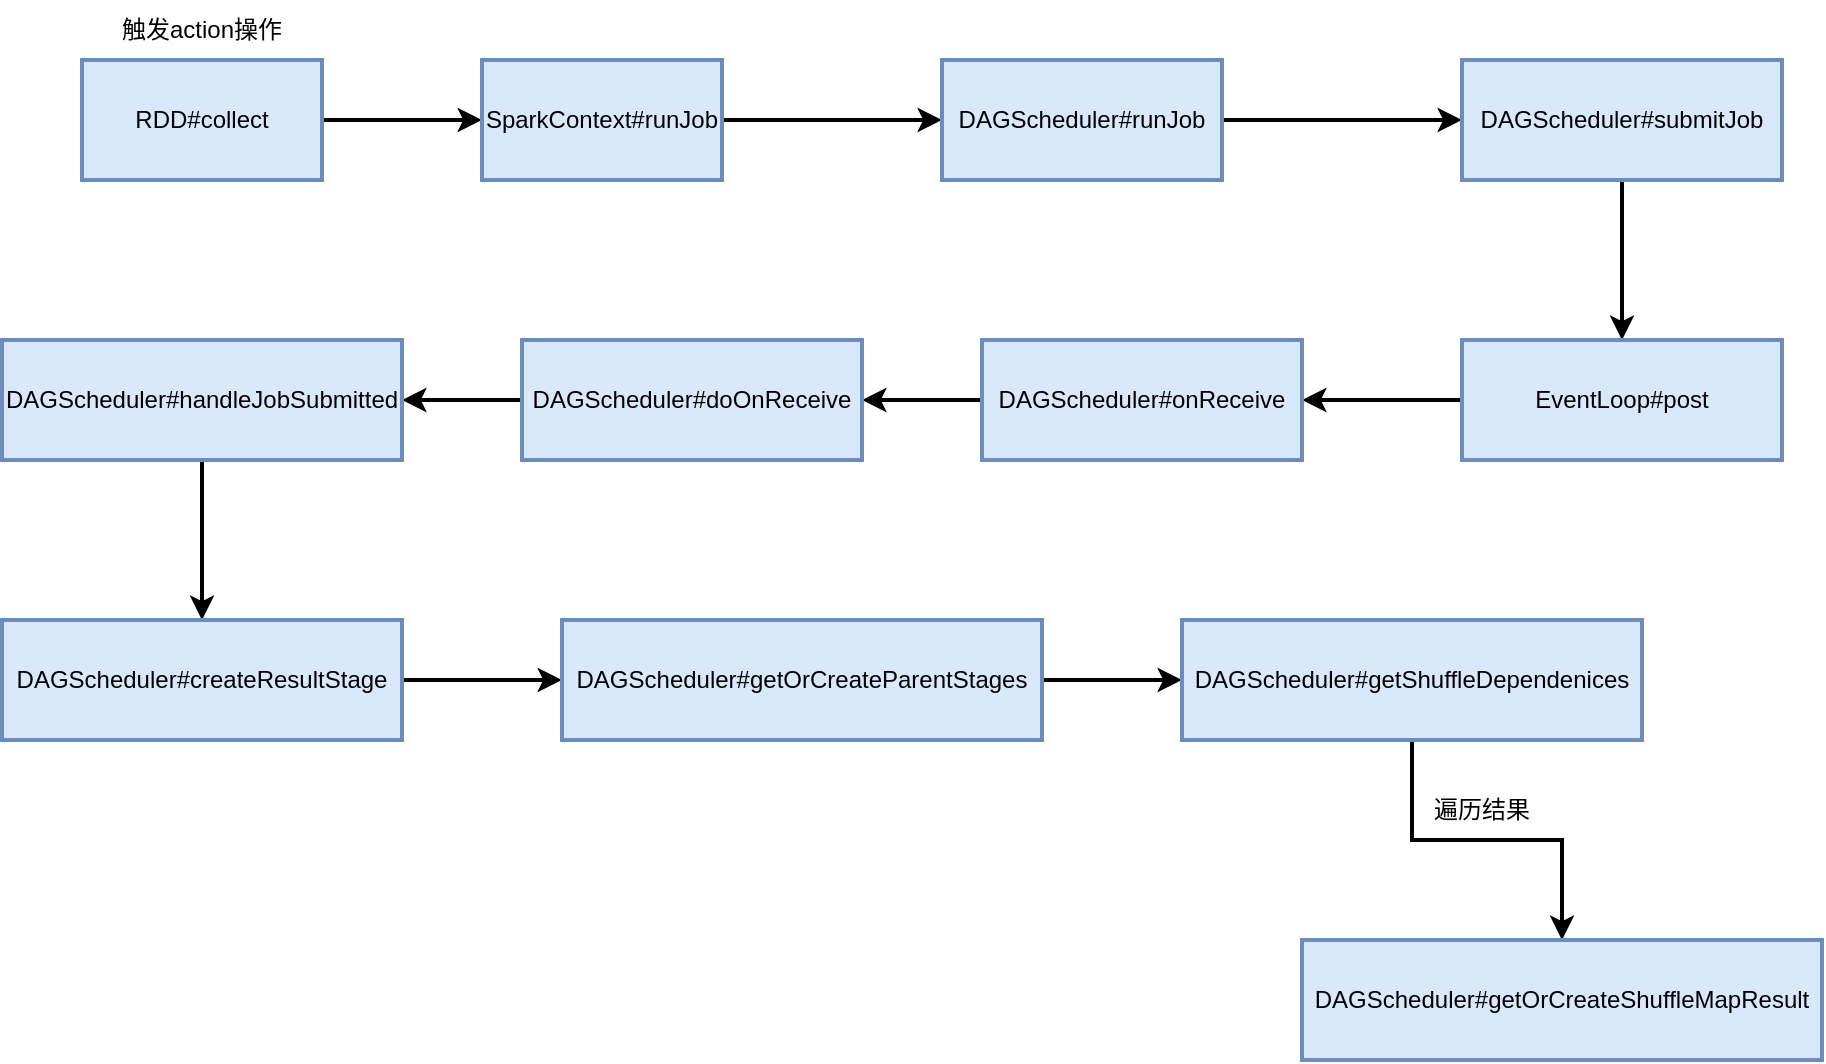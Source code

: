 <mxfile version="20.8.3" type="github">
  <diagram id="2OYnbzqB7NX03Sb6iwoC" name="第 1 页">
    <mxGraphModel dx="1781" dy="616" grid="1" gridSize="10" guides="1" tooltips="1" connect="1" arrows="1" fold="1" page="1" pageScale="1" pageWidth="827" pageHeight="1169" math="0" shadow="0">
      <root>
        <mxCell id="0" />
        <mxCell id="1" parent="0" />
        <mxCell id="-KdQxgFjv8G8Ud2fllDU-3" value="" style="edgeStyle=orthogonalEdgeStyle;rounded=0;orthogonalLoop=1;jettySize=auto;html=1;targetPerimeterSpacing=0;strokeWidth=2;" edge="1" parent="1" source="-KdQxgFjv8G8Ud2fllDU-1" target="-KdQxgFjv8G8Ud2fllDU-2">
          <mxGeometry relative="1" as="geometry" />
        </mxCell>
        <mxCell id="-KdQxgFjv8G8Ud2fllDU-1" value="RDD#collect" style="rounded=0;whiteSpace=wrap;html=1;fillColor=#dae8fc;strokeColor=#6c8ebf;strokeWidth=2;" vertex="1" parent="1">
          <mxGeometry x="-40" y="70" width="120" height="60" as="geometry" />
        </mxCell>
        <mxCell id="-KdQxgFjv8G8Ud2fllDU-8" value="" style="edgeStyle=orthogonalEdgeStyle;rounded=0;orthogonalLoop=1;jettySize=auto;html=1;strokeWidth=2;targetPerimeterSpacing=0;" edge="1" parent="1" source="-KdQxgFjv8G8Ud2fllDU-2" target="-KdQxgFjv8G8Ud2fllDU-7">
          <mxGeometry relative="1" as="geometry" />
        </mxCell>
        <mxCell id="-KdQxgFjv8G8Ud2fllDU-2" value="SparkContext#runJob" style="rounded=0;whiteSpace=wrap;html=1;fillColor=#dae8fc;strokeColor=#6c8ebf;strokeWidth=2;" vertex="1" parent="1">
          <mxGeometry x="160" y="70" width="120" height="60" as="geometry" />
        </mxCell>
        <mxCell id="-KdQxgFjv8G8Ud2fllDU-4" value="触发action操作" style="text;html=1;strokeColor=none;fillColor=none;align=center;verticalAlign=middle;whiteSpace=wrap;rounded=0;strokeWidth=2;" vertex="1" parent="1">
          <mxGeometry x="-30" y="40" width="100" height="30" as="geometry" />
        </mxCell>
        <mxCell id="-KdQxgFjv8G8Ud2fllDU-12" value="" style="edgeStyle=orthogonalEdgeStyle;rounded=0;orthogonalLoop=1;jettySize=auto;html=1;strokeWidth=2;targetPerimeterSpacing=0;" edge="1" parent="1" source="-KdQxgFjv8G8Ud2fllDU-7" target="-KdQxgFjv8G8Ud2fllDU-11">
          <mxGeometry relative="1" as="geometry" />
        </mxCell>
        <mxCell id="-KdQxgFjv8G8Ud2fllDU-7" value="DAGScheduler#runJob" style="rounded=0;whiteSpace=wrap;html=1;fillColor=#dae8fc;strokeColor=#6c8ebf;strokeWidth=2;" vertex="1" parent="1">
          <mxGeometry x="390" y="70" width="140" height="60" as="geometry" />
        </mxCell>
        <mxCell id="-KdQxgFjv8G8Ud2fllDU-14" value="" style="edgeStyle=orthogonalEdgeStyle;rounded=0;orthogonalLoop=1;jettySize=auto;html=1;strokeWidth=2;targetPerimeterSpacing=0;" edge="1" parent="1" source="-KdQxgFjv8G8Ud2fllDU-11" target="-KdQxgFjv8G8Ud2fllDU-13">
          <mxGeometry relative="1" as="geometry" />
        </mxCell>
        <mxCell id="-KdQxgFjv8G8Ud2fllDU-11" value="DAGScheduler#submitJob" style="rounded=0;whiteSpace=wrap;html=1;fillColor=#dae8fc;strokeColor=#6c8ebf;strokeWidth=2;" vertex="1" parent="1">
          <mxGeometry x="650" y="70" width="160" height="60" as="geometry" />
        </mxCell>
        <mxCell id="-KdQxgFjv8G8Ud2fllDU-16" value="" style="edgeStyle=orthogonalEdgeStyle;rounded=0;orthogonalLoop=1;jettySize=auto;html=1;strokeWidth=2;targetPerimeterSpacing=0;" edge="1" parent="1" source="-KdQxgFjv8G8Ud2fllDU-13" target="-KdQxgFjv8G8Ud2fllDU-15">
          <mxGeometry relative="1" as="geometry" />
        </mxCell>
        <mxCell id="-KdQxgFjv8G8Ud2fllDU-13" value="EventLoop#post" style="rounded=0;whiteSpace=wrap;html=1;fillColor=#dae8fc;strokeColor=#6c8ebf;strokeWidth=2;" vertex="1" parent="1">
          <mxGeometry x="650" y="210" width="160" height="60" as="geometry" />
        </mxCell>
        <mxCell id="-KdQxgFjv8G8Ud2fllDU-18" value="" style="edgeStyle=orthogonalEdgeStyle;rounded=0;orthogonalLoop=1;jettySize=auto;html=1;strokeWidth=2;targetPerimeterSpacing=0;" edge="1" parent="1" source="-KdQxgFjv8G8Ud2fllDU-15" target="-KdQxgFjv8G8Ud2fllDU-17">
          <mxGeometry relative="1" as="geometry" />
        </mxCell>
        <mxCell id="-KdQxgFjv8G8Ud2fllDU-15" value="DAGScheduler#onReceive" style="rounded=0;whiteSpace=wrap;html=1;fillColor=#dae8fc;strokeColor=#6c8ebf;strokeWidth=2;" vertex="1" parent="1">
          <mxGeometry x="410" y="210" width="160" height="60" as="geometry" />
        </mxCell>
        <mxCell id="-KdQxgFjv8G8Ud2fllDU-20" value="" style="edgeStyle=orthogonalEdgeStyle;rounded=0;orthogonalLoop=1;jettySize=auto;html=1;strokeWidth=2;targetPerimeterSpacing=0;" edge="1" parent="1" source="-KdQxgFjv8G8Ud2fllDU-17" target="-KdQxgFjv8G8Ud2fllDU-19">
          <mxGeometry relative="1" as="geometry" />
        </mxCell>
        <mxCell id="-KdQxgFjv8G8Ud2fllDU-17" value="DAGScheduler#doOnReceive" style="rounded=0;whiteSpace=wrap;html=1;fillColor=#dae8fc;strokeColor=#6c8ebf;strokeWidth=2;" vertex="1" parent="1">
          <mxGeometry x="180" y="210" width="170" height="60" as="geometry" />
        </mxCell>
        <mxCell id="-KdQxgFjv8G8Ud2fllDU-23" value="" style="edgeStyle=orthogonalEdgeStyle;rounded=0;orthogonalLoop=1;jettySize=auto;html=1;strokeWidth=2;targetPerimeterSpacing=0;" edge="1" parent="1" source="-KdQxgFjv8G8Ud2fllDU-19" target="-KdQxgFjv8G8Ud2fllDU-22">
          <mxGeometry relative="1" as="geometry" />
        </mxCell>
        <mxCell id="-KdQxgFjv8G8Ud2fllDU-19" value="DAGScheduler#handleJobSubmitted" style="rounded=0;whiteSpace=wrap;html=1;fillColor=#dae8fc;strokeColor=#6c8ebf;strokeWidth=2;" vertex="1" parent="1">
          <mxGeometry x="-80" y="210" width="200" height="60" as="geometry" />
        </mxCell>
        <mxCell id="-KdQxgFjv8G8Ud2fllDU-25" value="" style="edgeStyle=orthogonalEdgeStyle;rounded=0;orthogonalLoop=1;jettySize=auto;html=1;strokeWidth=2;targetPerimeterSpacing=0;" edge="1" parent="1" source="-KdQxgFjv8G8Ud2fllDU-22" target="-KdQxgFjv8G8Ud2fllDU-24">
          <mxGeometry relative="1" as="geometry" />
        </mxCell>
        <mxCell id="-KdQxgFjv8G8Ud2fllDU-22" value="DAGScheduler#createResultStage" style="rounded=0;whiteSpace=wrap;html=1;fillColor=#dae8fc;strokeColor=#6c8ebf;strokeWidth=2;" vertex="1" parent="1">
          <mxGeometry x="-80" y="350" width="200" height="60" as="geometry" />
        </mxCell>
        <mxCell id="-KdQxgFjv8G8Ud2fllDU-29" value="" style="edgeStyle=orthogonalEdgeStyle;rounded=0;orthogonalLoop=1;jettySize=auto;html=1;strokeWidth=2;targetPerimeterSpacing=0;" edge="1" parent="1" source="-KdQxgFjv8G8Ud2fllDU-24" target="-KdQxgFjv8G8Ud2fllDU-28">
          <mxGeometry relative="1" as="geometry" />
        </mxCell>
        <mxCell id="-KdQxgFjv8G8Ud2fllDU-24" value="DAGScheduler#getOrCreateParentStages" style="rounded=0;whiteSpace=wrap;html=1;fillColor=#dae8fc;strokeColor=#6c8ebf;strokeWidth=2;" vertex="1" parent="1">
          <mxGeometry x="200" y="350" width="240" height="60" as="geometry" />
        </mxCell>
        <mxCell id="-KdQxgFjv8G8Ud2fllDU-33" value="" style="edgeStyle=orthogonalEdgeStyle;rounded=0;orthogonalLoop=1;jettySize=auto;html=1;strokeWidth=2;targetPerimeterSpacing=0;" edge="1" parent="1" source="-KdQxgFjv8G8Ud2fllDU-28" target="-KdQxgFjv8G8Ud2fllDU-32">
          <mxGeometry relative="1" as="geometry" />
        </mxCell>
        <mxCell id="-KdQxgFjv8G8Ud2fllDU-28" value="DAGScheduler#getShuffleDependenices" style="rounded=0;whiteSpace=wrap;html=1;fillColor=#dae8fc;strokeColor=#6c8ebf;strokeWidth=2;" vertex="1" parent="1">
          <mxGeometry x="510" y="350" width="230" height="60" as="geometry" />
        </mxCell>
        <mxCell id="-KdQxgFjv8G8Ud2fllDU-32" value="DAGScheduler#getOrCreateShuffleMapResult" style="rounded=0;whiteSpace=wrap;html=1;fillColor=#dae8fc;strokeColor=#6c8ebf;strokeWidth=2;" vertex="1" parent="1">
          <mxGeometry x="570" y="510" width="260" height="60" as="geometry" />
        </mxCell>
        <mxCell id="-KdQxgFjv8G8Ud2fllDU-34" value="遍历结果" style="text;html=1;strokeColor=none;fillColor=none;align=center;verticalAlign=middle;whiteSpace=wrap;rounded=0;strokeWidth=2;" vertex="1" parent="1">
          <mxGeometry x="630" y="430" width="60" height="30" as="geometry" />
        </mxCell>
      </root>
    </mxGraphModel>
  </diagram>
</mxfile>
